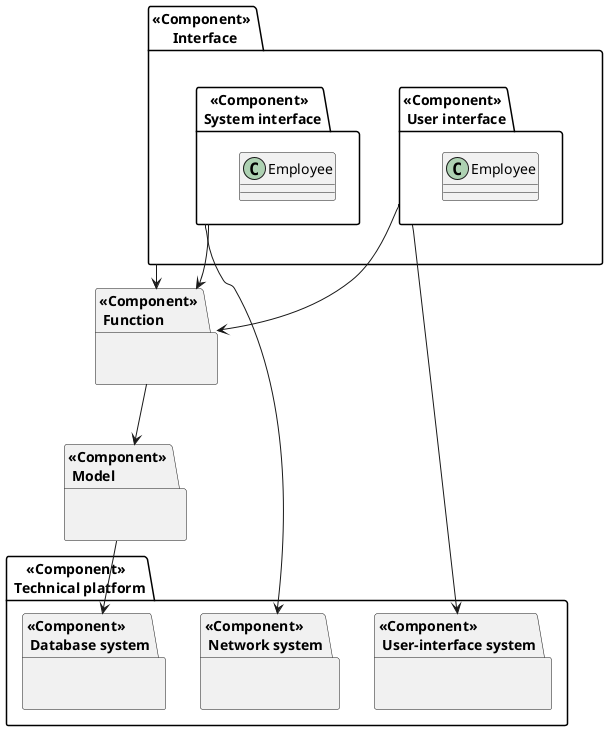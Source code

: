 @startuml component_diagram
top to bottom direction

package "<<Component>> \n Interface" {
    package "<<Component>> \n System interface"{
        class Employee {

        }

    }
    package "<<Component>> \n User interface"{
        class Employee {

        }

    }

}

package "<<Component>> \n Function" {

}
package "<<Component>> \n Model" {

}

package "<<Component>> \n Technical platform"{
    package "<<Component>> \n Database system"{

    }
    
    package "<<Component>> \n User-interface system"{

    }

    package "<<Component>> \n Network system"{

    }




}

"<<Component>> \n Model" --> "<<Component>> \n Database system"
"<<Component>> \n System interface" --> "<<Component>> \n Function"
"<<Component>> \n System interface" --> "<<Component>> \n Network system"

"<<Component>> \n User interface" --> "<<Component>> \n User-interface system"
"<<Component>> \n User interface" --> "<<Component>> \n Function"


"<<Component>> \n Interface" --> "<<Component>> \n Function"

"<<Component>> \n Function" --> "<<Component>> \n Model"



@enduml